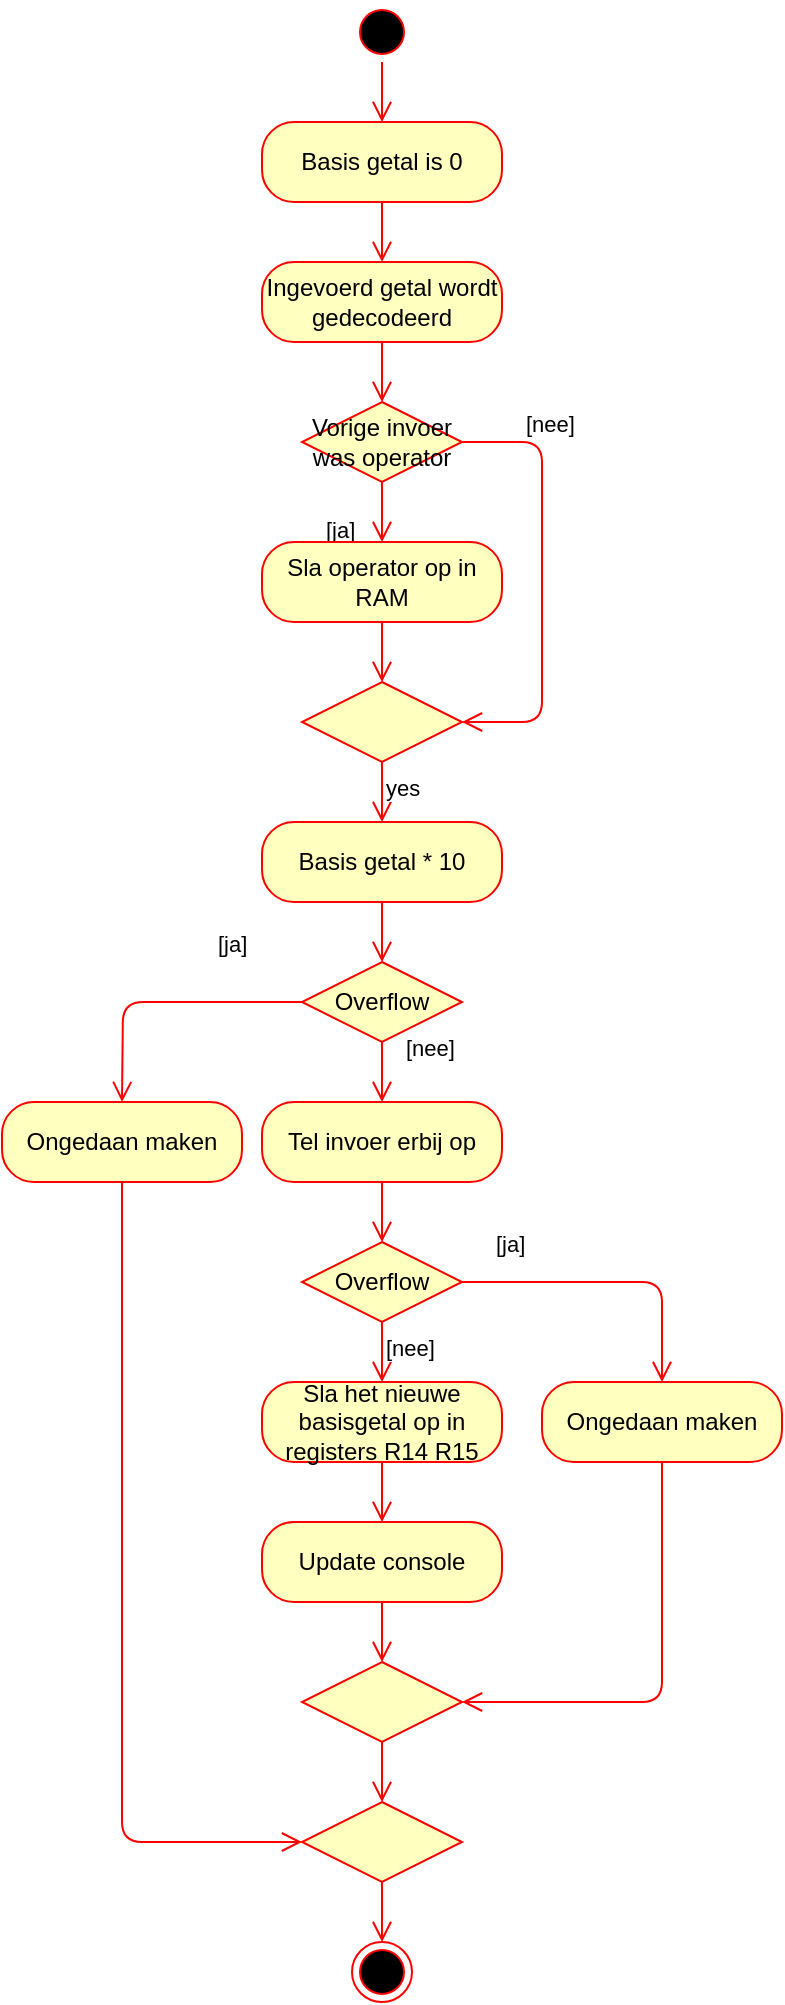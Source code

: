 <mxfile version="13.0.1" type="device"><diagram id="uxmABQ7PX3pBPnFuxxwn" name="Page-1"><mxGraphModel dx="2595" dy="1270" grid="1" gridSize="10" guides="1" tooltips="1" connect="1" arrows="1" fold="1" page="1" pageScale="1" pageWidth="827" pageHeight="1169" math="0" shadow="0"><root><mxCell id="0"/><mxCell id="1" parent="0"/><mxCell id="TOfo6PsP2KgIoAlNiYnI-108" value="" style="ellipse;html=1;shape=startState;fillColor=#000000;strokeColor=#ff0000;" vertex="1" parent="1"><mxGeometry x="235" y="40" width="30" height="30" as="geometry"/></mxCell><mxCell id="TOfo6PsP2KgIoAlNiYnI-109" value="" style="edgeStyle=orthogonalEdgeStyle;html=1;verticalAlign=bottom;endArrow=open;endSize=8;strokeColor=#ff0000;entryX=0.5;entryY=0;entryDx=0;entryDy=0;" edge="1" source="TOfo6PsP2KgIoAlNiYnI-108" parent="1" target="TOfo6PsP2KgIoAlNiYnI-110"><mxGeometry relative="1" as="geometry"><mxPoint x="255" y="100" as="targetPoint"/></mxGeometry></mxCell><mxCell id="TOfo6PsP2KgIoAlNiYnI-110" value="Basis getal is 0" style="rounded=1;whiteSpace=wrap;html=1;arcSize=40;fontColor=#000000;fillColor=#ffffc0;strokeColor=#ff0000;" vertex="1" parent="1"><mxGeometry x="190" y="100" width="120" height="40" as="geometry"/></mxCell><mxCell id="TOfo6PsP2KgIoAlNiYnI-111" value="" style="edgeStyle=orthogonalEdgeStyle;html=1;verticalAlign=bottom;endArrow=open;endSize=8;strokeColor=#ff0000;entryX=0.5;entryY=0;entryDx=0;entryDy=0;" edge="1" source="TOfo6PsP2KgIoAlNiYnI-110" parent="1" target="TOfo6PsP2KgIoAlNiYnI-113"><mxGeometry relative="1" as="geometry"><mxPoint x="255" y="170" as="targetPoint"/></mxGeometry></mxCell><mxCell id="TOfo6PsP2KgIoAlNiYnI-113" value="Ingevoerd getal wordt gedecodeerd" style="rounded=1;whiteSpace=wrap;html=1;arcSize=40;fontColor=#000000;fillColor=#ffffc0;strokeColor=#ff0000;" vertex="1" parent="1"><mxGeometry x="190" y="170" width="120" height="40" as="geometry"/></mxCell><mxCell id="TOfo6PsP2KgIoAlNiYnI-114" value="" style="edgeStyle=orthogonalEdgeStyle;html=1;verticalAlign=bottom;endArrow=open;endSize=8;strokeColor=#ff0000;" edge="1" source="TOfo6PsP2KgIoAlNiYnI-113" parent="1"><mxGeometry relative="1" as="geometry"><mxPoint x="250" y="240" as="targetPoint"/></mxGeometry></mxCell><mxCell id="TOfo6PsP2KgIoAlNiYnI-117" value="Overflow" style="rhombus;whiteSpace=wrap;html=1;fillColor=#ffffc0;strokeColor=#ff0000;" vertex="1" parent="1"><mxGeometry x="210" y="520" width="80" height="40" as="geometry"/></mxCell><mxCell id="TOfo6PsP2KgIoAlNiYnI-118" value="[nee]" style="edgeStyle=orthogonalEdgeStyle;html=1;align=left;verticalAlign=bottom;endArrow=open;endSize=8;strokeColor=#ff0000;entryX=0.5;entryY=0;entryDx=0;entryDy=0;" edge="1" source="TOfo6PsP2KgIoAlNiYnI-117" parent="1" target="TOfo6PsP2KgIoAlNiYnI-120"><mxGeometry x="-0.2" y="10" relative="1" as="geometry"><mxPoint x="250" y="640" as="targetPoint"/><mxPoint as="offset"/></mxGeometry></mxCell><mxCell id="TOfo6PsP2KgIoAlNiYnI-119" value="[ja]" style="edgeStyle=orthogonalEdgeStyle;html=1;align=left;verticalAlign=top;endArrow=open;endSize=8;strokeColor=#ff0000;" edge="1" source="TOfo6PsP2KgIoAlNiYnI-117" parent="1"><mxGeometry x="-0.2" y="-22" relative="1" as="geometry"><mxPoint x="120" y="590" as="targetPoint"/><mxPoint x="12" y="-20" as="offset"/></mxGeometry></mxCell><mxCell id="TOfo6PsP2KgIoAlNiYnI-120" value="Tel invoer erbij op" style="rounded=1;whiteSpace=wrap;html=1;arcSize=40;fontColor=#000000;fillColor=#ffffc0;strokeColor=#ff0000;" vertex="1" parent="1"><mxGeometry x="190" y="590" width="120" height="40" as="geometry"/></mxCell><mxCell id="TOfo6PsP2KgIoAlNiYnI-121" value="" style="edgeStyle=orthogonalEdgeStyle;html=1;verticalAlign=bottom;endArrow=open;endSize=8;strokeColor=#ff0000;" edge="1" source="TOfo6PsP2KgIoAlNiYnI-120" parent="1"><mxGeometry relative="1" as="geometry"><mxPoint x="250" y="660" as="targetPoint"/></mxGeometry></mxCell><mxCell id="TOfo6PsP2KgIoAlNiYnI-122" value="Basis getal * 10" style="rounded=1;whiteSpace=wrap;html=1;arcSize=40;fontColor=#000000;fillColor=#ffffc0;strokeColor=#ff0000;" vertex="1" parent="1"><mxGeometry x="190" y="450" width="120" height="40" as="geometry"/></mxCell><mxCell id="TOfo6PsP2KgIoAlNiYnI-123" value="" style="edgeStyle=orthogonalEdgeStyle;html=1;verticalAlign=bottom;endArrow=open;endSize=8;strokeColor=#ff0000;" edge="1" source="TOfo6PsP2KgIoAlNiYnI-122" parent="1"><mxGeometry relative="1" as="geometry"><mxPoint x="250" y="520" as="targetPoint"/></mxGeometry></mxCell><mxCell id="TOfo6PsP2KgIoAlNiYnI-124" value="Ongedaan maken" style="rounded=1;whiteSpace=wrap;html=1;arcSize=40;fontColor=#000000;fillColor=#ffffc0;strokeColor=#ff0000;" vertex="1" parent="1"><mxGeometry x="60" y="590" width="120" height="40" as="geometry"/></mxCell><mxCell id="TOfo6PsP2KgIoAlNiYnI-125" value="" style="edgeStyle=orthogonalEdgeStyle;html=1;verticalAlign=bottom;endArrow=open;endSize=8;strokeColor=#ff0000;entryX=0;entryY=0.5;entryDx=0;entryDy=0;" edge="1" source="TOfo6PsP2KgIoAlNiYnI-124" parent="1" target="TOfo6PsP2KgIoAlNiYnI-142"><mxGeometry relative="1" as="geometry"><mxPoint x="120" y="690" as="targetPoint"/><Array as="points"><mxPoint x="120" y="960"/></Array></mxGeometry></mxCell><mxCell id="TOfo6PsP2KgIoAlNiYnI-126" value="Overflow" style="rhombus;whiteSpace=wrap;html=1;fillColor=#ffffc0;strokeColor=#ff0000;" vertex="1" parent="1"><mxGeometry x="210" y="660" width="80" height="40" as="geometry"/></mxCell><mxCell id="TOfo6PsP2KgIoAlNiYnI-127" value="[ja]" style="edgeStyle=orthogonalEdgeStyle;html=1;align=left;verticalAlign=bottom;endArrow=open;endSize=8;strokeColor=#ff0000;entryX=0.5;entryY=0;entryDx=0;entryDy=0;" edge="1" source="TOfo6PsP2KgIoAlNiYnI-126" parent="1" target="TOfo6PsP2KgIoAlNiYnI-132"><mxGeometry x="-0.8" y="10" relative="1" as="geometry"><mxPoint x="390" y="720" as="targetPoint"/><mxPoint as="offset"/></mxGeometry></mxCell><mxCell id="TOfo6PsP2KgIoAlNiYnI-128" value="[nee]" style="edgeStyle=orthogonalEdgeStyle;html=1;align=left;verticalAlign=top;endArrow=open;endSize=8;strokeColor=#ff0000;" edge="1" source="TOfo6PsP2KgIoAlNiYnI-126" parent="1"><mxGeometry x="-1" relative="1" as="geometry"><mxPoint x="250" y="730" as="targetPoint"/></mxGeometry></mxCell><mxCell id="TOfo6PsP2KgIoAlNiYnI-130" value="Sla het nieuwe basisgetal op in registers R14 R15" style="rounded=1;whiteSpace=wrap;html=1;arcSize=40;fontColor=#000000;fillColor=#ffffc0;strokeColor=#ff0000;" vertex="1" parent="1"><mxGeometry x="190" y="730" width="120" height="40" as="geometry"/></mxCell><mxCell id="TOfo6PsP2KgIoAlNiYnI-131" value="" style="edgeStyle=orthogonalEdgeStyle;html=1;verticalAlign=bottom;endArrow=open;endSize=8;strokeColor=#ff0000;" edge="1" source="TOfo6PsP2KgIoAlNiYnI-130" parent="1"><mxGeometry relative="1" as="geometry"><mxPoint x="250" y="800" as="targetPoint"/></mxGeometry></mxCell><mxCell id="TOfo6PsP2KgIoAlNiYnI-132" value="Ongedaan maken" style="rounded=1;whiteSpace=wrap;html=1;arcSize=40;fontColor=#000000;fillColor=#ffffc0;strokeColor=#ff0000;" vertex="1" parent="1"><mxGeometry x="330" y="730" width="120" height="40" as="geometry"/></mxCell><mxCell id="TOfo6PsP2KgIoAlNiYnI-133" value="" style="edgeStyle=orthogonalEdgeStyle;html=1;verticalAlign=bottom;endArrow=open;endSize=8;strokeColor=#ff0000;entryX=1;entryY=0.5;entryDx=0;entryDy=0;" edge="1" source="TOfo6PsP2KgIoAlNiYnI-132" parent="1" target="TOfo6PsP2KgIoAlNiYnI-137"><mxGeometry relative="1" as="geometry"><mxPoint x="390" y="800" as="targetPoint"/><Array as="points"><mxPoint x="390" y="890"/></Array></mxGeometry></mxCell><mxCell id="TOfo6PsP2KgIoAlNiYnI-134" value="Vorige invoer was operator" style="rhombus;whiteSpace=wrap;html=1;fillColor=#ffffc0;strokeColor=#ff0000;" vertex="1" parent="1"><mxGeometry x="210" y="240" width="80" height="40" as="geometry"/></mxCell><mxCell id="TOfo6PsP2KgIoAlNiYnI-135" value="[nee]" style="edgeStyle=orthogonalEdgeStyle;html=1;align=left;verticalAlign=bottom;endArrow=open;endSize=8;strokeColor=#ff0000;entryX=1;entryY=0.5;entryDx=0;entryDy=0;" edge="1" source="TOfo6PsP2KgIoAlNiYnI-134" parent="1" target="TOfo6PsP2KgIoAlNiYnI-147"><mxGeometry x="-0.727" relative="1" as="geometry"><mxPoint x="360" y="320" as="targetPoint"/><Array as="points"><mxPoint x="330" y="260"/><mxPoint x="330" y="400"/></Array><mxPoint as="offset"/></mxGeometry></mxCell><mxCell id="TOfo6PsP2KgIoAlNiYnI-136" value="[ja]" style="edgeStyle=orthogonalEdgeStyle;html=1;align=left;verticalAlign=top;endArrow=open;endSize=8;strokeColor=#ff0000;" edge="1" source="TOfo6PsP2KgIoAlNiYnI-134" parent="1"><mxGeometry x="-0.286" y="-30" relative="1" as="geometry"><mxPoint x="250" y="310" as="targetPoint"/><mxPoint as="offset"/></mxGeometry></mxCell><mxCell id="TOfo6PsP2KgIoAlNiYnI-137" value="" style="rhombus;whiteSpace=wrap;html=1;fillColor=#ffffc0;strokeColor=#ff0000;" vertex="1" parent="1"><mxGeometry x="210" y="870" width="80" height="40" as="geometry"/></mxCell><mxCell id="TOfo6PsP2KgIoAlNiYnI-139" value="" style="edgeStyle=orthogonalEdgeStyle;html=1;align=left;verticalAlign=top;endArrow=open;endSize=8;strokeColor=#ff0000;entryX=0.5;entryY=0;entryDx=0;entryDy=0;" edge="1" source="TOfo6PsP2KgIoAlNiYnI-137" parent="1" target="TOfo6PsP2KgIoAlNiYnI-142"><mxGeometry x="-1" relative="1" as="geometry"><mxPoint x="250" y="950" as="targetPoint"/></mxGeometry></mxCell><mxCell id="TOfo6PsP2KgIoAlNiYnI-140" value="Update console" style="rounded=1;whiteSpace=wrap;html=1;arcSize=40;fontColor=#000000;fillColor=#ffffc0;strokeColor=#ff0000;" vertex="1" parent="1"><mxGeometry x="190" y="800" width="120" height="40" as="geometry"/></mxCell><mxCell id="TOfo6PsP2KgIoAlNiYnI-141" value="" style="edgeStyle=orthogonalEdgeStyle;html=1;verticalAlign=bottom;endArrow=open;endSize=8;strokeColor=#ff0000;entryX=0.5;entryY=0;entryDx=0;entryDy=0;" edge="1" source="TOfo6PsP2KgIoAlNiYnI-140" parent="1" target="TOfo6PsP2KgIoAlNiYnI-137"><mxGeometry relative="1" as="geometry"><mxPoint x="250" y="900" as="targetPoint"/><Array as="points"/></mxGeometry></mxCell><mxCell id="TOfo6PsP2KgIoAlNiYnI-142" value="" style="rhombus;whiteSpace=wrap;html=1;fillColor=#ffffc0;strokeColor=#ff0000;" vertex="1" parent="1"><mxGeometry x="210" y="940" width="80" height="40" as="geometry"/></mxCell><mxCell id="TOfo6PsP2KgIoAlNiYnI-144" value="" style="edgeStyle=orthogonalEdgeStyle;html=1;align=left;verticalAlign=top;endArrow=open;endSize=8;strokeColor=#ff0000;" edge="1" source="TOfo6PsP2KgIoAlNiYnI-142" parent="1"><mxGeometry x="-1" relative="1" as="geometry"><mxPoint x="250" y="1010" as="targetPoint"/></mxGeometry></mxCell><mxCell id="TOfo6PsP2KgIoAlNiYnI-145" value="Sla operator op in RAM" style="rounded=1;whiteSpace=wrap;html=1;arcSize=40;fontColor=#000000;fillColor=#ffffc0;strokeColor=#ff0000;" vertex="1" parent="1"><mxGeometry x="190" y="310" width="120" height="40" as="geometry"/></mxCell><mxCell id="TOfo6PsP2KgIoAlNiYnI-146" value="" style="edgeStyle=orthogonalEdgeStyle;html=1;verticalAlign=bottom;endArrow=open;endSize=8;strokeColor=#ff0000;" edge="1" source="TOfo6PsP2KgIoAlNiYnI-145" parent="1"><mxGeometry relative="1" as="geometry"><mxPoint x="250" y="380" as="targetPoint"/></mxGeometry></mxCell><mxCell id="TOfo6PsP2KgIoAlNiYnI-147" value="" style="rhombus;whiteSpace=wrap;html=1;fillColor=#ffffc0;strokeColor=#ff0000;" vertex="1" parent="1"><mxGeometry x="210" y="380" width="80" height="40" as="geometry"/></mxCell><mxCell id="TOfo6PsP2KgIoAlNiYnI-149" value="yes" style="edgeStyle=orthogonalEdgeStyle;html=1;align=left;verticalAlign=top;endArrow=open;endSize=8;strokeColor=#ff0000;" edge="1" source="TOfo6PsP2KgIoAlNiYnI-147" parent="1"><mxGeometry x="-1" relative="1" as="geometry"><mxPoint x="250" y="450" as="targetPoint"/></mxGeometry></mxCell><mxCell id="TOfo6PsP2KgIoAlNiYnI-150" value="" style="ellipse;html=1;shape=endState;fillColor=#000000;strokeColor=#ff0000;" vertex="1" parent="1"><mxGeometry x="235" y="1010" width="30" height="30" as="geometry"/></mxCell></root></mxGraphModel></diagram></mxfile>